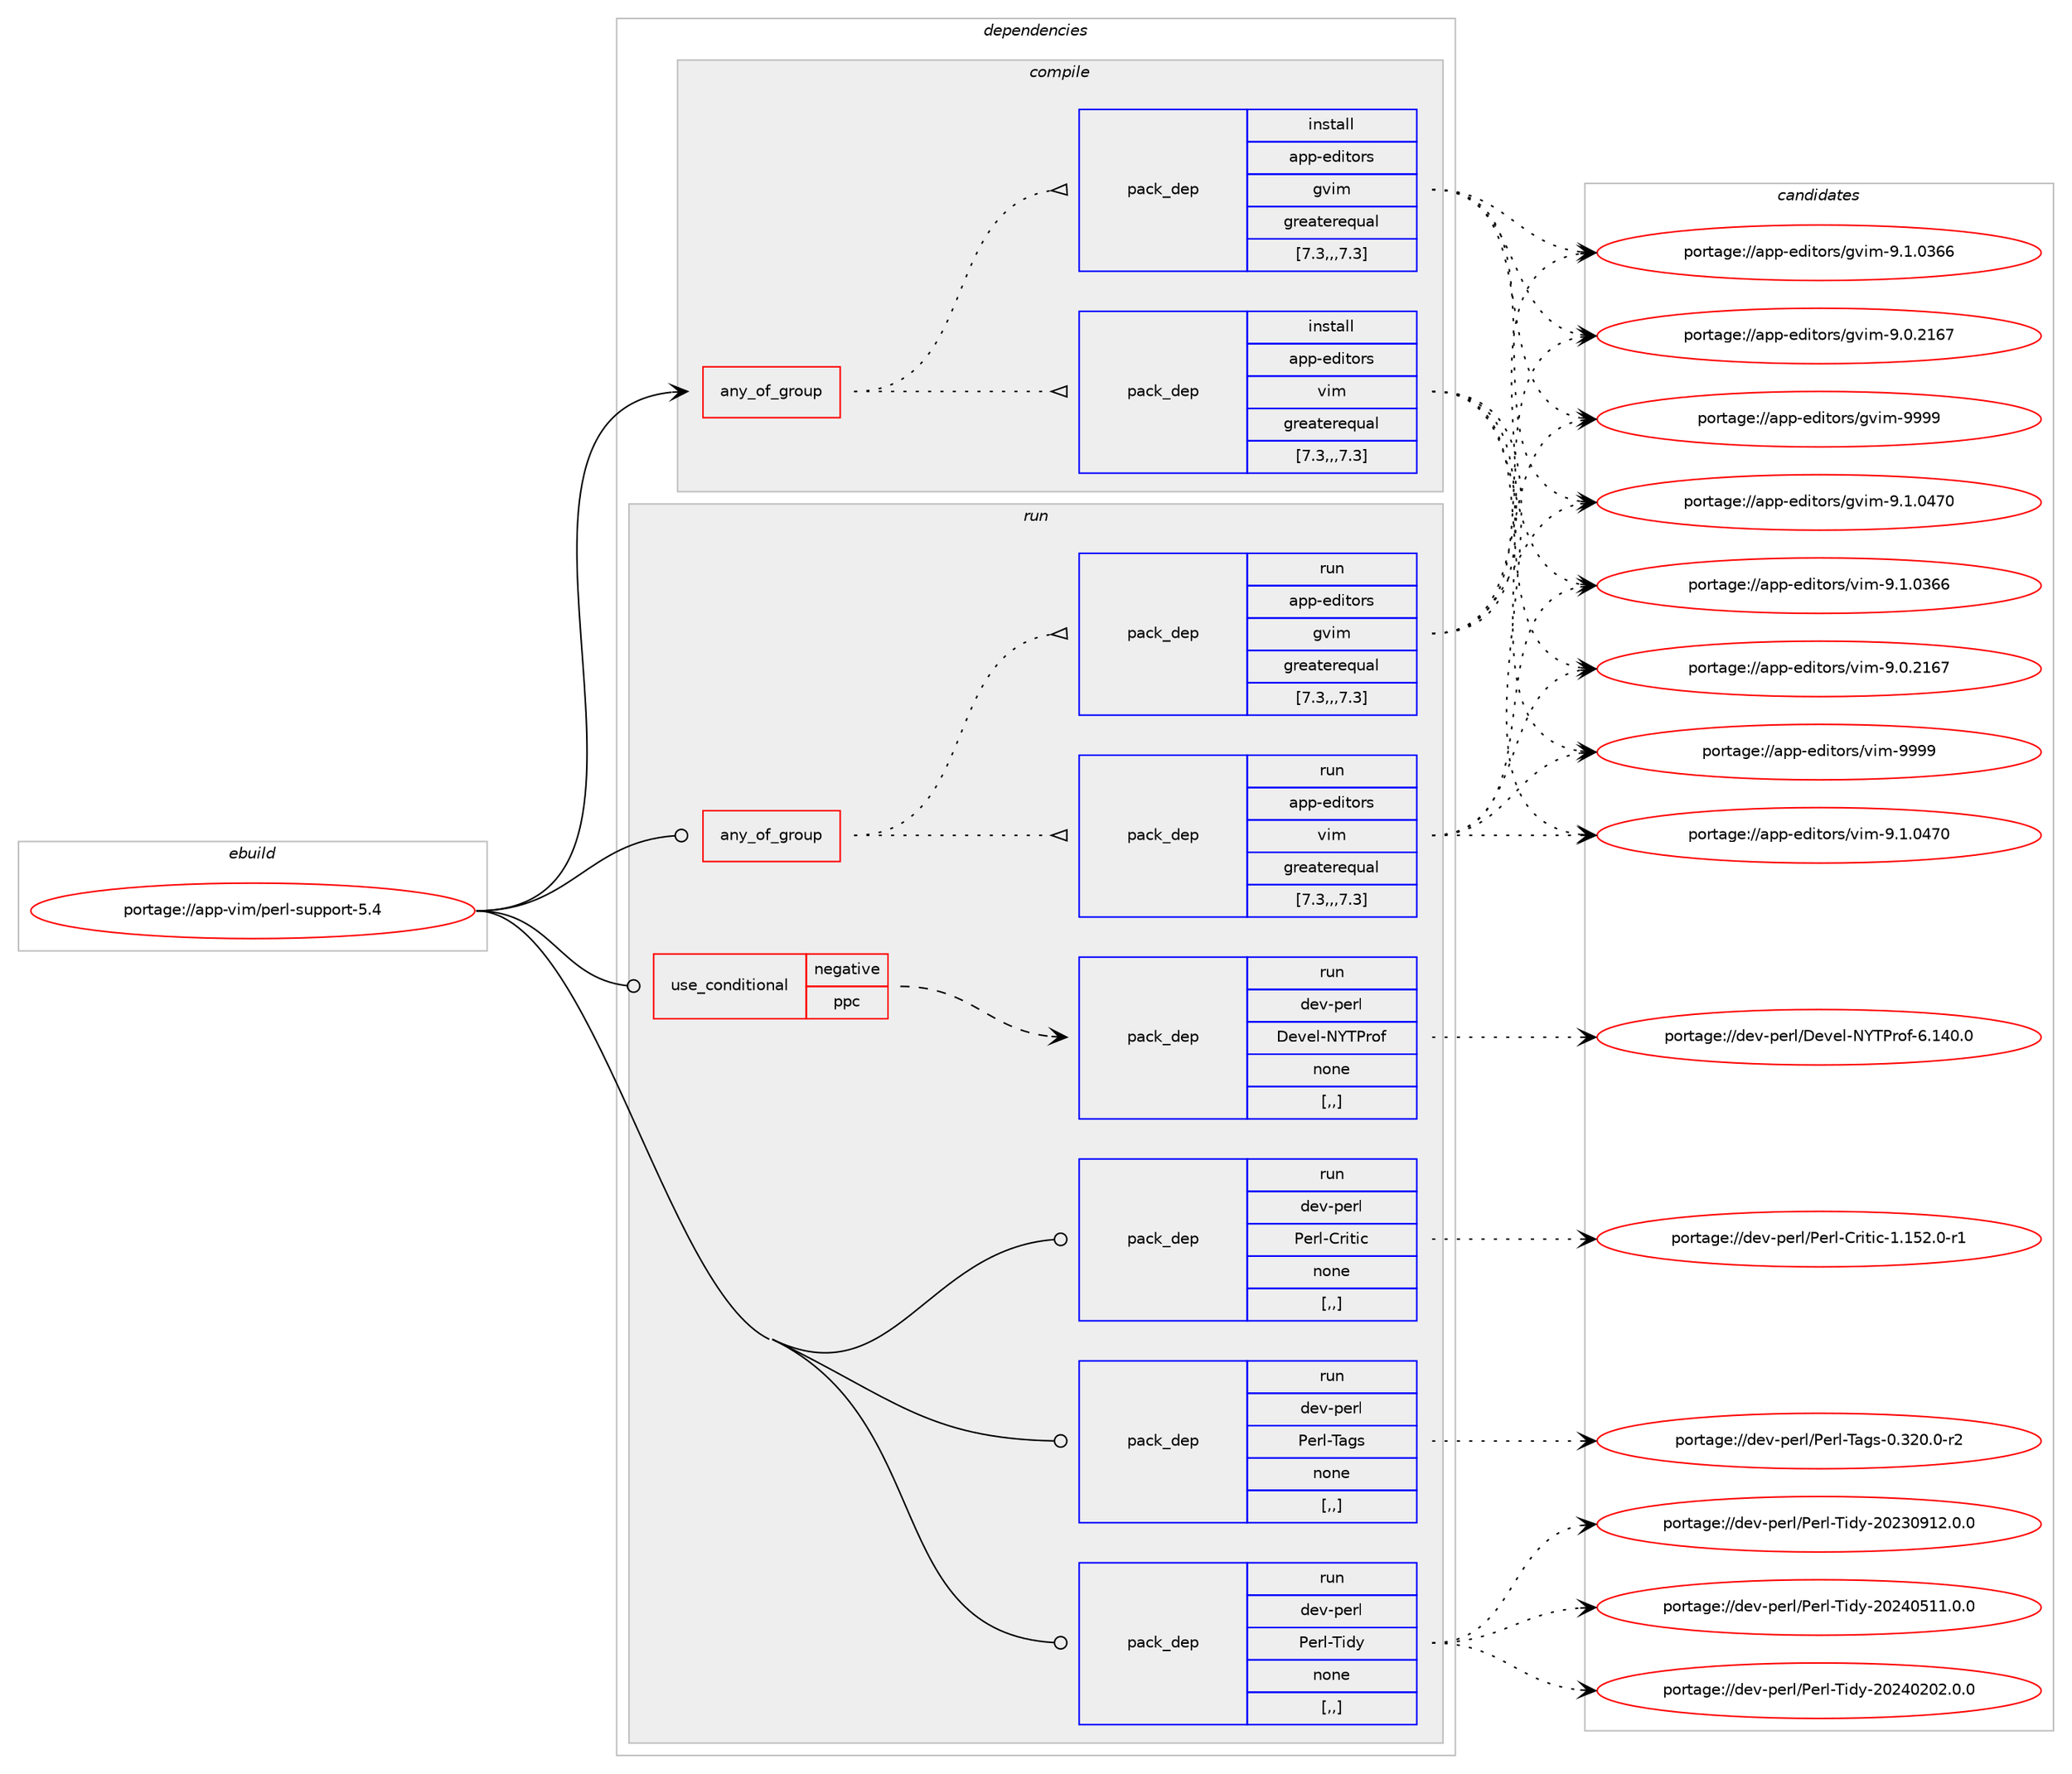 digraph prolog {

# *************
# Graph options
# *************

newrank=true;
concentrate=true;
compound=true;
graph [rankdir=LR,fontname=Helvetica,fontsize=10,ranksep=1.5];#, ranksep=2.5, nodesep=0.2];
edge  [arrowhead=vee];
node  [fontname=Helvetica,fontsize=10];

# **********
# The ebuild
# **********

subgraph cluster_leftcol {
color=gray;
rank=same;
label=<<i>ebuild</i>>;
id [label="portage://app-vim/perl-support-5.4", color=red, width=4, href="../app-vim/perl-support-5.4.svg"];
}

# ****************
# The dependencies
# ****************

subgraph cluster_midcol {
color=gray;
label=<<i>dependencies</i>>;
subgraph cluster_compile {
fillcolor="#eeeeee";
style=filled;
label=<<i>compile</i>>;
subgraph any670 {
dependency61525 [label=<<TABLE BORDER="0" CELLBORDER="1" CELLSPACING="0" CELLPADDING="4"><TR><TD CELLPADDING="10">any_of_group</TD></TR></TABLE>>, shape=none, color=red];subgraph pack44484 {
dependency61526 [label=<<TABLE BORDER="0" CELLBORDER="1" CELLSPACING="0" CELLPADDING="4" WIDTH="220"><TR><TD ROWSPAN="6" CELLPADDING="30">pack_dep</TD></TR><TR><TD WIDTH="110">install</TD></TR><TR><TD>app-editors</TD></TR><TR><TD>vim</TD></TR><TR><TD>greaterequal</TD></TR><TR><TD>[7.3,,,7.3]</TD></TR></TABLE>>, shape=none, color=blue];
}
dependency61525:e -> dependency61526:w [weight=20,style="dotted",arrowhead="oinv"];
subgraph pack44485 {
dependency61527 [label=<<TABLE BORDER="0" CELLBORDER="1" CELLSPACING="0" CELLPADDING="4" WIDTH="220"><TR><TD ROWSPAN="6" CELLPADDING="30">pack_dep</TD></TR><TR><TD WIDTH="110">install</TD></TR><TR><TD>app-editors</TD></TR><TR><TD>gvim</TD></TR><TR><TD>greaterequal</TD></TR><TR><TD>[7.3,,,7.3]</TD></TR></TABLE>>, shape=none, color=blue];
}
dependency61525:e -> dependency61527:w [weight=20,style="dotted",arrowhead="oinv"];
}
id:e -> dependency61525:w [weight=20,style="solid",arrowhead="vee"];
}
subgraph cluster_compileandrun {
fillcolor="#eeeeee";
style=filled;
label=<<i>compile and run</i>>;
}
subgraph cluster_run {
fillcolor="#eeeeee";
style=filled;
label=<<i>run</i>>;
subgraph any671 {
dependency61528 [label=<<TABLE BORDER="0" CELLBORDER="1" CELLSPACING="0" CELLPADDING="4"><TR><TD CELLPADDING="10">any_of_group</TD></TR></TABLE>>, shape=none, color=red];subgraph pack44486 {
dependency61529 [label=<<TABLE BORDER="0" CELLBORDER="1" CELLSPACING="0" CELLPADDING="4" WIDTH="220"><TR><TD ROWSPAN="6" CELLPADDING="30">pack_dep</TD></TR><TR><TD WIDTH="110">run</TD></TR><TR><TD>app-editors</TD></TR><TR><TD>vim</TD></TR><TR><TD>greaterequal</TD></TR><TR><TD>[7.3,,,7.3]</TD></TR></TABLE>>, shape=none, color=blue];
}
dependency61528:e -> dependency61529:w [weight=20,style="dotted",arrowhead="oinv"];
subgraph pack44487 {
dependency61530 [label=<<TABLE BORDER="0" CELLBORDER="1" CELLSPACING="0" CELLPADDING="4" WIDTH="220"><TR><TD ROWSPAN="6" CELLPADDING="30">pack_dep</TD></TR><TR><TD WIDTH="110">run</TD></TR><TR><TD>app-editors</TD></TR><TR><TD>gvim</TD></TR><TR><TD>greaterequal</TD></TR><TR><TD>[7.3,,,7.3]</TD></TR></TABLE>>, shape=none, color=blue];
}
dependency61528:e -> dependency61530:w [weight=20,style="dotted",arrowhead="oinv"];
}
id:e -> dependency61528:w [weight=20,style="solid",arrowhead="odot"];
subgraph cond16306 {
dependency61531 [label=<<TABLE BORDER="0" CELLBORDER="1" CELLSPACING="0" CELLPADDING="4"><TR><TD ROWSPAN="3" CELLPADDING="10">use_conditional</TD></TR><TR><TD>negative</TD></TR><TR><TD>ppc</TD></TR></TABLE>>, shape=none, color=red];
subgraph pack44488 {
dependency61532 [label=<<TABLE BORDER="0" CELLBORDER="1" CELLSPACING="0" CELLPADDING="4" WIDTH="220"><TR><TD ROWSPAN="6" CELLPADDING="30">pack_dep</TD></TR><TR><TD WIDTH="110">run</TD></TR><TR><TD>dev-perl</TD></TR><TR><TD>Devel-NYTProf</TD></TR><TR><TD>none</TD></TR><TR><TD>[,,]</TD></TR></TABLE>>, shape=none, color=blue];
}
dependency61531:e -> dependency61532:w [weight=20,style="dashed",arrowhead="vee"];
}
id:e -> dependency61531:w [weight=20,style="solid",arrowhead="odot"];
subgraph pack44489 {
dependency61533 [label=<<TABLE BORDER="0" CELLBORDER="1" CELLSPACING="0" CELLPADDING="4" WIDTH="220"><TR><TD ROWSPAN="6" CELLPADDING="30">pack_dep</TD></TR><TR><TD WIDTH="110">run</TD></TR><TR><TD>dev-perl</TD></TR><TR><TD>Perl-Critic</TD></TR><TR><TD>none</TD></TR><TR><TD>[,,]</TD></TR></TABLE>>, shape=none, color=blue];
}
id:e -> dependency61533:w [weight=20,style="solid",arrowhead="odot"];
subgraph pack44490 {
dependency61534 [label=<<TABLE BORDER="0" CELLBORDER="1" CELLSPACING="0" CELLPADDING="4" WIDTH="220"><TR><TD ROWSPAN="6" CELLPADDING="30">pack_dep</TD></TR><TR><TD WIDTH="110">run</TD></TR><TR><TD>dev-perl</TD></TR><TR><TD>Perl-Tags</TD></TR><TR><TD>none</TD></TR><TR><TD>[,,]</TD></TR></TABLE>>, shape=none, color=blue];
}
id:e -> dependency61534:w [weight=20,style="solid",arrowhead="odot"];
subgraph pack44491 {
dependency61535 [label=<<TABLE BORDER="0" CELLBORDER="1" CELLSPACING="0" CELLPADDING="4" WIDTH="220"><TR><TD ROWSPAN="6" CELLPADDING="30">pack_dep</TD></TR><TR><TD WIDTH="110">run</TD></TR><TR><TD>dev-perl</TD></TR><TR><TD>Perl-Tidy</TD></TR><TR><TD>none</TD></TR><TR><TD>[,,]</TD></TR></TABLE>>, shape=none, color=blue];
}
id:e -> dependency61535:w [weight=20,style="solid",arrowhead="odot"];
}
}

# **************
# The candidates
# **************

subgraph cluster_choices {
rank=same;
color=gray;
label=<<i>candidates</i>>;

subgraph choice44484 {
color=black;
nodesep=1;
choice9711211245101100105116111114115471181051094557575757 [label="portage://app-editors/vim-9999", color=red, width=4,href="../app-editors/vim-9999.svg"];
choice971121124510110010511611111411547118105109455746494648525548 [label="portage://app-editors/vim-9.1.0470", color=red, width=4,href="../app-editors/vim-9.1.0470.svg"];
choice971121124510110010511611111411547118105109455746494648515454 [label="portage://app-editors/vim-9.1.0366", color=red, width=4,href="../app-editors/vim-9.1.0366.svg"];
choice971121124510110010511611111411547118105109455746484650495455 [label="portage://app-editors/vim-9.0.2167", color=red, width=4,href="../app-editors/vim-9.0.2167.svg"];
dependency61526:e -> choice9711211245101100105116111114115471181051094557575757:w [style=dotted,weight="100"];
dependency61526:e -> choice971121124510110010511611111411547118105109455746494648525548:w [style=dotted,weight="100"];
dependency61526:e -> choice971121124510110010511611111411547118105109455746494648515454:w [style=dotted,weight="100"];
dependency61526:e -> choice971121124510110010511611111411547118105109455746484650495455:w [style=dotted,weight="100"];
}
subgraph choice44485 {
color=black;
nodesep=1;
choice9711211245101100105116111114115471031181051094557575757 [label="portage://app-editors/gvim-9999", color=red, width=4,href="../app-editors/gvim-9999.svg"];
choice971121124510110010511611111411547103118105109455746494648525548 [label="portage://app-editors/gvim-9.1.0470", color=red, width=4,href="../app-editors/gvim-9.1.0470.svg"];
choice971121124510110010511611111411547103118105109455746494648515454 [label="portage://app-editors/gvim-9.1.0366", color=red, width=4,href="../app-editors/gvim-9.1.0366.svg"];
choice971121124510110010511611111411547103118105109455746484650495455 [label="portage://app-editors/gvim-9.0.2167", color=red, width=4,href="../app-editors/gvim-9.0.2167.svg"];
dependency61527:e -> choice9711211245101100105116111114115471031181051094557575757:w [style=dotted,weight="100"];
dependency61527:e -> choice971121124510110010511611111411547103118105109455746494648525548:w [style=dotted,weight="100"];
dependency61527:e -> choice971121124510110010511611111411547103118105109455746494648515454:w [style=dotted,weight="100"];
dependency61527:e -> choice971121124510110010511611111411547103118105109455746484650495455:w [style=dotted,weight="100"];
}
subgraph choice44486 {
color=black;
nodesep=1;
choice9711211245101100105116111114115471181051094557575757 [label="portage://app-editors/vim-9999", color=red, width=4,href="../app-editors/vim-9999.svg"];
choice971121124510110010511611111411547118105109455746494648525548 [label="portage://app-editors/vim-9.1.0470", color=red, width=4,href="../app-editors/vim-9.1.0470.svg"];
choice971121124510110010511611111411547118105109455746494648515454 [label="portage://app-editors/vim-9.1.0366", color=red, width=4,href="../app-editors/vim-9.1.0366.svg"];
choice971121124510110010511611111411547118105109455746484650495455 [label="portage://app-editors/vim-9.0.2167", color=red, width=4,href="../app-editors/vim-9.0.2167.svg"];
dependency61529:e -> choice9711211245101100105116111114115471181051094557575757:w [style=dotted,weight="100"];
dependency61529:e -> choice971121124510110010511611111411547118105109455746494648525548:w [style=dotted,weight="100"];
dependency61529:e -> choice971121124510110010511611111411547118105109455746494648515454:w [style=dotted,weight="100"];
dependency61529:e -> choice971121124510110010511611111411547118105109455746484650495455:w [style=dotted,weight="100"];
}
subgraph choice44487 {
color=black;
nodesep=1;
choice9711211245101100105116111114115471031181051094557575757 [label="portage://app-editors/gvim-9999", color=red, width=4,href="../app-editors/gvim-9999.svg"];
choice971121124510110010511611111411547103118105109455746494648525548 [label="portage://app-editors/gvim-9.1.0470", color=red, width=4,href="../app-editors/gvim-9.1.0470.svg"];
choice971121124510110010511611111411547103118105109455746494648515454 [label="portage://app-editors/gvim-9.1.0366", color=red, width=4,href="../app-editors/gvim-9.1.0366.svg"];
choice971121124510110010511611111411547103118105109455746484650495455 [label="portage://app-editors/gvim-9.0.2167", color=red, width=4,href="../app-editors/gvim-9.0.2167.svg"];
dependency61530:e -> choice9711211245101100105116111114115471031181051094557575757:w [style=dotted,weight="100"];
dependency61530:e -> choice971121124510110010511611111411547103118105109455746494648525548:w [style=dotted,weight="100"];
dependency61530:e -> choice971121124510110010511611111411547103118105109455746494648515454:w [style=dotted,weight="100"];
dependency61530:e -> choice971121124510110010511611111411547103118105109455746484650495455:w [style=dotted,weight="100"];
}
subgraph choice44488 {
color=black;
nodesep=1;
choice10010111845112101114108476810111810110845788984801141111024554464952484648 [label="portage://dev-perl/Devel-NYTProf-6.140.0", color=red, width=4,href="../dev-perl/Devel-NYTProf-6.140.0.svg"];
dependency61532:e -> choice10010111845112101114108476810111810110845788984801141111024554464952484648:w [style=dotted,weight="100"];
}
subgraph choice44489 {
color=black;
nodesep=1;
choice10010111845112101114108478010111410845671141051161059945494649535046484511449 [label="portage://dev-perl/Perl-Critic-1.152.0-r1", color=red, width=4,href="../dev-perl/Perl-Critic-1.152.0-r1.svg"];
dependency61533:e -> choice10010111845112101114108478010111410845671141051161059945494649535046484511449:w [style=dotted,weight="100"];
}
subgraph choice44490 {
color=black;
nodesep=1;
choice10010111845112101114108478010111410845849710311545484651504846484511450 [label="portage://dev-perl/Perl-Tags-0.320.0-r2", color=red, width=4,href="../dev-perl/Perl-Tags-0.320.0-r2.svg"];
dependency61534:e -> choice10010111845112101114108478010111410845849710311545484651504846484511450:w [style=dotted,weight="100"];
}
subgraph choice44491 {
color=black;
nodesep=1;
choice100101118451121011141084780101114108458410510012145504850524853494946484648 [label="portage://dev-perl/Perl-Tidy-20240511.0.0", color=red, width=4,href="../dev-perl/Perl-Tidy-20240511.0.0.svg"];
choice100101118451121011141084780101114108458410510012145504850524850485046484648 [label="portage://dev-perl/Perl-Tidy-20240202.0.0", color=red, width=4,href="../dev-perl/Perl-Tidy-20240202.0.0.svg"];
choice100101118451121011141084780101114108458410510012145504850514857495046484648 [label="portage://dev-perl/Perl-Tidy-20230912.0.0", color=red, width=4,href="../dev-perl/Perl-Tidy-20230912.0.0.svg"];
dependency61535:e -> choice100101118451121011141084780101114108458410510012145504850524853494946484648:w [style=dotted,weight="100"];
dependency61535:e -> choice100101118451121011141084780101114108458410510012145504850524850485046484648:w [style=dotted,weight="100"];
dependency61535:e -> choice100101118451121011141084780101114108458410510012145504850514857495046484648:w [style=dotted,weight="100"];
}
}

}
